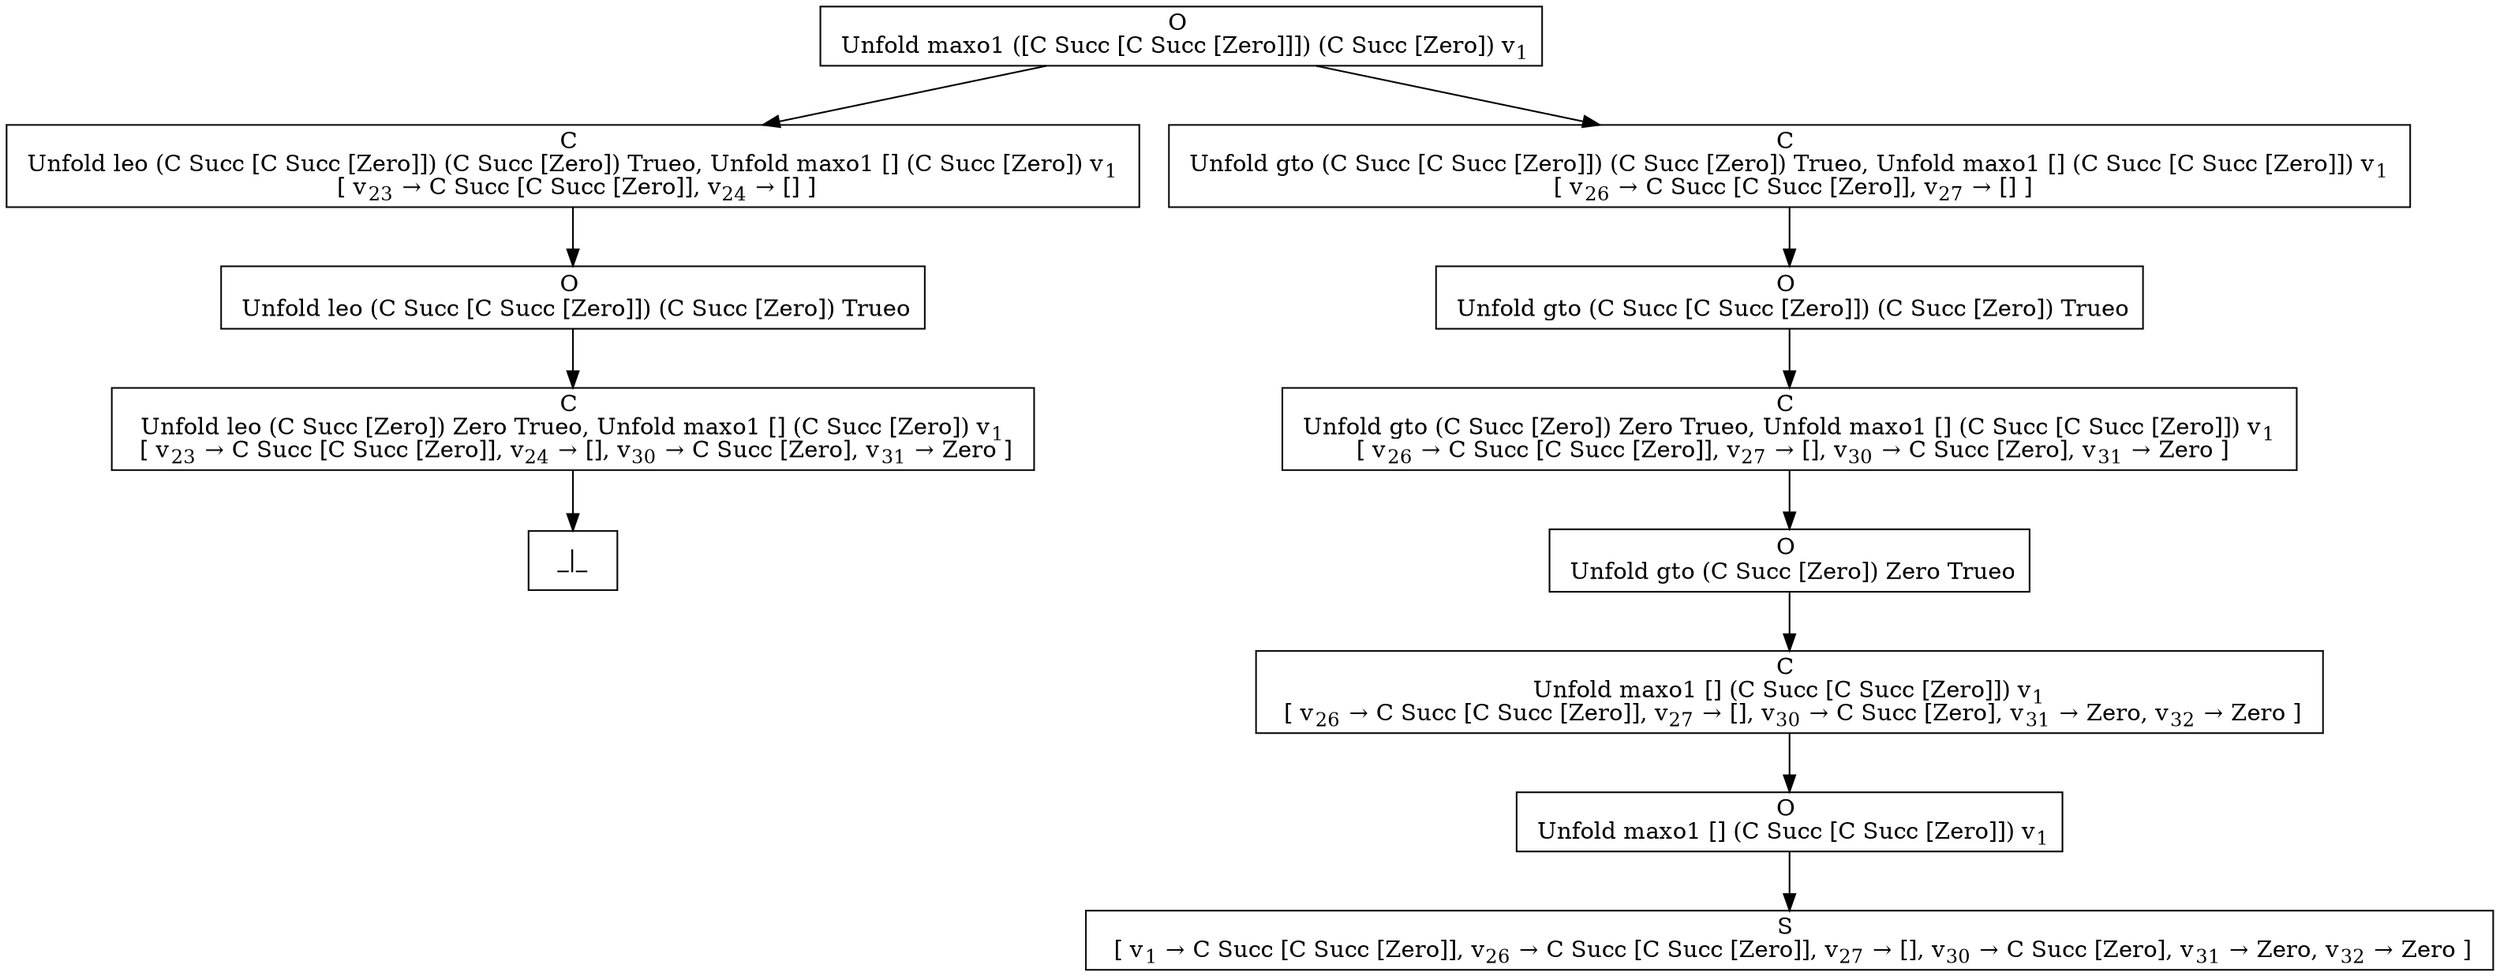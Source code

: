 digraph {
    graph [rankdir=TB
          ,bgcolor=transparent];
    node [shape=box
         ,fillcolor=white
         ,style=filled];
    0 [label=<O <BR/> Unfold maxo1 ([C Succ [C Succ [Zero]]]) (C Succ [Zero]) v<SUB>1</SUB>>];
    1 [label=<C <BR/> Unfold leo (C Succ [C Succ [Zero]]) (C Succ [Zero]) Trueo, Unfold maxo1 [] (C Succ [Zero]) v<SUB>1</SUB> <BR/>  [ v<SUB>23</SUB> &rarr; C Succ [C Succ [Zero]], v<SUB>24</SUB> &rarr; [] ] >];
    2 [label=<C <BR/> Unfold gto (C Succ [C Succ [Zero]]) (C Succ [Zero]) Trueo, Unfold maxo1 [] (C Succ [C Succ [Zero]]) v<SUB>1</SUB> <BR/>  [ v<SUB>26</SUB> &rarr; C Succ [C Succ [Zero]], v<SUB>27</SUB> &rarr; [] ] >];
    3 [label=<O <BR/> Unfold leo (C Succ [C Succ [Zero]]) (C Succ [Zero]) Trueo>];
    4 [label=<C <BR/> Unfold leo (C Succ [Zero]) Zero Trueo, Unfold maxo1 [] (C Succ [Zero]) v<SUB>1</SUB> <BR/>  [ v<SUB>23</SUB> &rarr; C Succ [C Succ [Zero]], v<SUB>24</SUB> &rarr; [], v<SUB>30</SUB> &rarr; C Succ [Zero], v<SUB>31</SUB> &rarr; Zero ] >];
    5 [label=<_|_>];
    6 [label=<O <BR/> Unfold gto (C Succ [C Succ [Zero]]) (C Succ [Zero]) Trueo>];
    7 [label=<C <BR/> Unfold gto (C Succ [Zero]) Zero Trueo, Unfold maxo1 [] (C Succ [C Succ [Zero]]) v<SUB>1</SUB> <BR/>  [ v<SUB>26</SUB> &rarr; C Succ [C Succ [Zero]], v<SUB>27</SUB> &rarr; [], v<SUB>30</SUB> &rarr; C Succ [Zero], v<SUB>31</SUB> &rarr; Zero ] >];
    8 [label=<O <BR/> Unfold gto (C Succ [Zero]) Zero Trueo>];
    9 [label=<C <BR/> Unfold maxo1 [] (C Succ [C Succ [Zero]]) v<SUB>1</SUB> <BR/>  [ v<SUB>26</SUB> &rarr; C Succ [C Succ [Zero]], v<SUB>27</SUB> &rarr; [], v<SUB>30</SUB> &rarr; C Succ [Zero], v<SUB>31</SUB> &rarr; Zero, v<SUB>32</SUB> &rarr; Zero ] >];
    10 [label=<O <BR/> Unfold maxo1 [] (C Succ [C Succ [Zero]]) v<SUB>1</SUB>>];
    11 [label=<S <BR/>  [ v<SUB>1</SUB> &rarr; C Succ [C Succ [Zero]], v<SUB>26</SUB> &rarr; C Succ [C Succ [Zero]], v<SUB>27</SUB> &rarr; [], v<SUB>30</SUB> &rarr; C Succ [Zero], v<SUB>31</SUB> &rarr; Zero, v<SUB>32</SUB> &rarr; Zero ] >];
    0 -> 1 [label=""];
    0 -> 2 [label=""];
    1 -> 3 [label=""];
    2 -> 6 [label=""];
    3 -> 4 [label=""];
    4 -> 5 [label=""];
    6 -> 7 [label=""];
    7 -> 8 [label=""];
    8 -> 9 [label=""];
    9 -> 10 [label=""];
    10 -> 11 [label=""];
}
